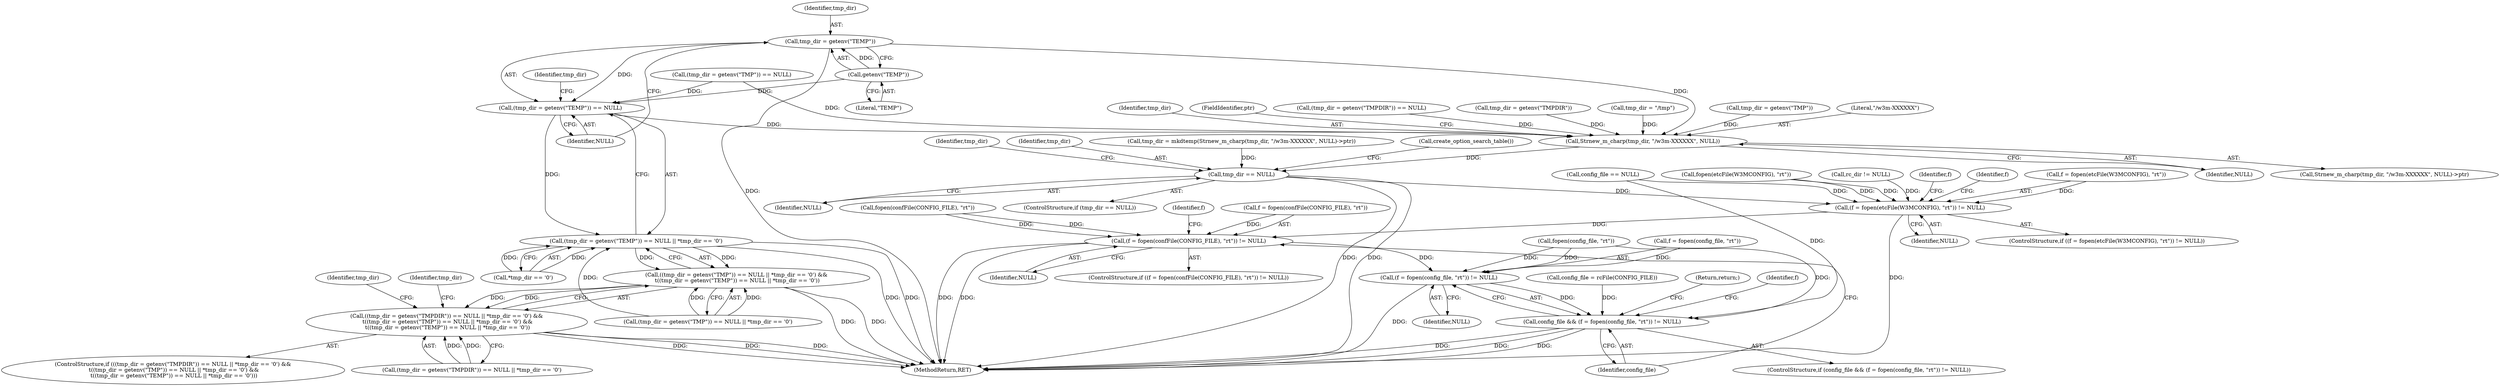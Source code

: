digraph "0_w3m_18dcbadf2771cdb0c18509b14e4e73505b242753_0@API" {
"1000292" [label="(Call,tmp_dir = getenv(\"TEMP\"))"];
"1000294" [label="(Call,getenv(\"TEMP\"))"];
"1000291" [label="(Call,(tmp_dir = getenv(\"TEMP\")) == NULL)"];
"1000290" [label="(Call,(tmp_dir = getenv(\"TEMP\")) == NULL || *tmp_dir == '\0')"];
"1000278" [label="(Call,((tmp_dir = getenv(\"TMP\")) == NULL || *tmp_dir == '\0') &&\n \t((tmp_dir = getenv(\"TEMP\")) == NULL || *tmp_dir == '\0'))"];
"1000266" [label="(Call,((tmp_dir = getenv(\"TMPDIR\")) == NULL || *tmp_dir == '\0') &&\n \t((tmp_dir = getenv(\"TMP\")) == NULL || *tmp_dir == '\0') &&\n \t((tmp_dir = getenv(\"TEMP\")) == NULL || *tmp_dir == '\0'))"];
"1000308" [label="(Call,Strnew_m_charp(tmp_dir, \"/w3m-XXXXXX\", NULL))"];
"1000314" [label="(Call,tmp_dir == NULL)"];
"1000218" [label="(Call,(f = fopen(etcFile(W3MCONFIG), \"rt\")) != NULL)"];
"1000232" [label="(Call,(f = fopen(confFile(CONFIG_FILE), \"rt\")) != NULL)"];
"1000248" [label="(Call,(f = fopen(config_file, \"rt\")) != NULL)"];
"1000246" [label="(Call,config_file && (f = fopen(config_file, \"rt\")) != NULL)"];
"1000247" [label="(Identifier,config_file)"];
"1000246" [label="(Call,config_file && (f = fopen(config_file, \"rt\")) != NULL)"];
"1000281" [label="(Call,tmp_dir = getenv(\"TMP\"))"];
"1000221" [label="(Call,fopen(etcFile(W3MCONFIG), \"rt\"))"];
"1000311" [label="(Identifier,NULL)"];
"1000218" [label="(Call,(f = fopen(etcFile(W3MCONFIG), \"rt\")) != NULL)"];
"1000114" [label="(Call,rc_dir != NULL)"];
"1000302" [label="(Identifier,tmp_dir)"];
"1000249" [label="(Call,f = fopen(config_file, \"rt\"))"];
"1000234" [label="(Identifier,f)"];
"1000318" [label="(Identifier,tmp_dir)"];
"1000265" [label="(ControlStructure,if (((tmp_dir = getenv(\"TMPDIR\")) == NULL || *tmp_dir == '\0') &&\n \t((tmp_dir = getenv(\"TMP\")) == NULL || *tmp_dir == '\0') &&\n \t((tmp_dir = getenv(\"TEMP\")) == NULL || *tmp_dir == '\0')))"];
"1000280" [label="(Call,(tmp_dir = getenv(\"TMP\")) == NULL)"];
"1000267" [label="(Call,(tmp_dir = getenv(\"TMPDIR\")) == NULL || *tmp_dir == '\0')"];
"1000266" [label="(Call,((tmp_dir = getenv(\"TMPDIR\")) == NULL || *tmp_dir == '\0') &&\n \t((tmp_dir = getenv(\"TMP\")) == NULL || *tmp_dir == '\0') &&\n \t((tmp_dir = getenv(\"TEMP\")) == NULL || *tmp_dir == '\0'))"];
"1000211" [label="(Call,config_file = rcFile(CONFIG_FILE))"];
"1000299" [label="(Identifier,tmp_dir)"];
"1000313" [label="(ControlStructure,if (tmp_dir == NULL))"];
"1000290" [label="(Call,(tmp_dir = getenv(\"TEMP\")) == NULL || *tmp_dir == '\0')"];
"1000225" [label="(Identifier,NULL)"];
"1000279" [label="(Call,(tmp_dir = getenv(\"TMP\")) == NULL || *tmp_dir == '\0')"];
"1000294" [label="(Call,getenv(\"TEMP\"))"];
"1000310" [label="(Literal,\"/w3m-XXXXXX\")"];
"1000314" [label="(Call,tmp_dir == NULL)"];
"1000208" [label="(Call,config_file == NULL)"];
"1000248" [label="(Call,(f = fopen(config_file, \"rt\")) != NULL)"];
"1000228" [label="(Identifier,f)"];
"1000254" [label="(Identifier,NULL)"];
"1000322" [label="(MethodReturn,RET)"];
"1000309" [label="(Identifier,tmp_dir)"];
"1000312" [label="(FieldIdentifier,ptr)"];
"1000233" [label="(Call,f = fopen(confFile(CONFIG_FILE), \"rt\"))"];
"1000235" [label="(Call,fopen(confFile(CONFIG_FILE), \"rt\"))"];
"1000296" [label="(Identifier,NULL)"];
"1000245" [label="(ControlStructure,if (config_file && (f = fopen(config_file, \"rt\")) != NULL))"];
"1000260" [label="(Return,return;)"];
"1000295" [label="(Literal,\"TEMP\")"];
"1000242" [label="(Identifier,f)"];
"1000268" [label="(Call,(tmp_dir = getenv(\"TMPDIR\")) == NULL)"];
"1000269" [label="(Call,tmp_dir = getenv(\"TMPDIR\"))"];
"1000315" [label="(Identifier,tmp_dir)"];
"1000316" [label="(Identifier,NULL)"];
"1000278" [label="(Call,((tmp_dir = getenv(\"TMP\")) == NULL || *tmp_dir == '\0') &&\n \t((tmp_dir = getenv(\"TEMP\")) == NULL || *tmp_dir == '\0'))"];
"1000307" [label="(Call,Strnew_m_charp(tmp_dir, \"/w3m-XXXXXX\", NULL)->ptr)"];
"1000217" [label="(ControlStructure,if ((f = fopen(etcFile(W3MCONFIG), \"rt\")) != NULL))"];
"1000232" [label="(Call,(f = fopen(confFile(CONFIG_FILE), \"rt\")) != NULL)"];
"1000257" [label="(Identifier,f)"];
"1000304" [label="(Call,tmp_dir = mkdtemp(Strnew_m_charp(tmp_dir, \"/w3m-XXXXXX\", NULL)->ptr))"];
"1000219" [label="(Call,f = fopen(etcFile(W3MCONFIG), \"rt\"))"];
"1000292" [label="(Call,tmp_dir = getenv(\"TEMP\"))"];
"1000291" [label="(Call,(tmp_dir = getenv(\"TEMP\")) == NULL)"];
"1000320" [label="(Call,create_option_search_table())"];
"1000297" [label="(Call,*tmp_dir == '\0')"];
"1000231" [label="(ControlStructure,if ((f = fopen(confFile(CONFIG_FILE), \"rt\")) != NULL))"];
"1000239" [label="(Identifier,NULL)"];
"1000301" [label="(Call,tmp_dir = \"/tmp\")"];
"1000305" [label="(Identifier,tmp_dir)"];
"1000293" [label="(Identifier,tmp_dir)"];
"1000308" [label="(Call,Strnew_m_charp(tmp_dir, \"/w3m-XXXXXX\", NULL))"];
"1000251" [label="(Call,fopen(config_file, \"rt\"))"];
"1000292" -> "1000291"  [label="AST: "];
"1000292" -> "1000294"  [label="CFG: "];
"1000293" -> "1000292"  [label="AST: "];
"1000294" -> "1000292"  [label="AST: "];
"1000296" -> "1000292"  [label="CFG: "];
"1000292" -> "1000322"  [label="DDG: "];
"1000292" -> "1000291"  [label="DDG: "];
"1000294" -> "1000292"  [label="DDG: "];
"1000292" -> "1000308"  [label="DDG: "];
"1000294" -> "1000295"  [label="CFG: "];
"1000295" -> "1000294"  [label="AST: "];
"1000294" -> "1000291"  [label="DDG: "];
"1000291" -> "1000290"  [label="AST: "];
"1000291" -> "1000296"  [label="CFG: "];
"1000296" -> "1000291"  [label="AST: "];
"1000299" -> "1000291"  [label="CFG: "];
"1000290" -> "1000291"  [label="CFG: "];
"1000291" -> "1000290"  [label="DDG: "];
"1000280" -> "1000291"  [label="DDG: "];
"1000291" -> "1000308"  [label="DDG: "];
"1000290" -> "1000278"  [label="AST: "];
"1000290" -> "1000297"  [label="CFG: "];
"1000297" -> "1000290"  [label="AST: "];
"1000278" -> "1000290"  [label="CFG: "];
"1000290" -> "1000322"  [label="DDG: "];
"1000290" -> "1000322"  [label="DDG: "];
"1000290" -> "1000278"  [label="DDG: "];
"1000290" -> "1000278"  [label="DDG: "];
"1000279" -> "1000290"  [label="DDG: "];
"1000297" -> "1000290"  [label="DDG: "];
"1000297" -> "1000290"  [label="DDG: "];
"1000278" -> "1000266"  [label="AST: "];
"1000278" -> "1000279"  [label="CFG: "];
"1000279" -> "1000278"  [label="AST: "];
"1000266" -> "1000278"  [label="CFG: "];
"1000278" -> "1000322"  [label="DDG: "];
"1000278" -> "1000322"  [label="DDG: "];
"1000278" -> "1000266"  [label="DDG: "];
"1000278" -> "1000266"  [label="DDG: "];
"1000279" -> "1000278"  [label="DDG: "];
"1000279" -> "1000278"  [label="DDG: "];
"1000266" -> "1000265"  [label="AST: "];
"1000266" -> "1000267"  [label="CFG: "];
"1000267" -> "1000266"  [label="AST: "];
"1000302" -> "1000266"  [label="CFG: "];
"1000305" -> "1000266"  [label="CFG: "];
"1000266" -> "1000322"  [label="DDG: "];
"1000266" -> "1000322"  [label="DDG: "];
"1000266" -> "1000322"  [label="DDG: "];
"1000267" -> "1000266"  [label="DDG: "];
"1000267" -> "1000266"  [label="DDG: "];
"1000308" -> "1000307"  [label="AST: "];
"1000308" -> "1000311"  [label="CFG: "];
"1000309" -> "1000308"  [label="AST: "];
"1000310" -> "1000308"  [label="AST: "];
"1000311" -> "1000308"  [label="AST: "];
"1000312" -> "1000308"  [label="CFG: "];
"1000281" -> "1000308"  [label="DDG: "];
"1000301" -> "1000308"  [label="DDG: "];
"1000269" -> "1000308"  [label="DDG: "];
"1000280" -> "1000308"  [label="DDG: "];
"1000268" -> "1000308"  [label="DDG: "];
"1000308" -> "1000314"  [label="DDG: "];
"1000314" -> "1000313"  [label="AST: "];
"1000314" -> "1000316"  [label="CFG: "];
"1000315" -> "1000314"  [label="AST: "];
"1000316" -> "1000314"  [label="AST: "];
"1000318" -> "1000314"  [label="CFG: "];
"1000320" -> "1000314"  [label="CFG: "];
"1000314" -> "1000322"  [label="DDG: "];
"1000314" -> "1000322"  [label="DDG: "];
"1000314" -> "1000218"  [label="DDG: "];
"1000304" -> "1000314"  [label="DDG: "];
"1000218" -> "1000217"  [label="AST: "];
"1000218" -> "1000225"  [label="CFG: "];
"1000219" -> "1000218"  [label="AST: "];
"1000225" -> "1000218"  [label="AST: "];
"1000228" -> "1000218"  [label="CFG: "];
"1000234" -> "1000218"  [label="CFG: "];
"1000218" -> "1000322"  [label="DDG: "];
"1000219" -> "1000218"  [label="DDG: "];
"1000221" -> "1000218"  [label="DDG: "];
"1000221" -> "1000218"  [label="DDG: "];
"1000208" -> "1000218"  [label="DDG: "];
"1000114" -> "1000218"  [label="DDG: "];
"1000218" -> "1000232"  [label="DDG: "];
"1000232" -> "1000231"  [label="AST: "];
"1000232" -> "1000239"  [label="CFG: "];
"1000233" -> "1000232"  [label="AST: "];
"1000239" -> "1000232"  [label="AST: "];
"1000242" -> "1000232"  [label="CFG: "];
"1000247" -> "1000232"  [label="CFG: "];
"1000232" -> "1000322"  [label="DDG: "];
"1000232" -> "1000322"  [label="DDG: "];
"1000233" -> "1000232"  [label="DDG: "];
"1000235" -> "1000232"  [label="DDG: "];
"1000235" -> "1000232"  [label="DDG: "];
"1000232" -> "1000248"  [label="DDG: "];
"1000248" -> "1000246"  [label="AST: "];
"1000248" -> "1000254"  [label="CFG: "];
"1000249" -> "1000248"  [label="AST: "];
"1000254" -> "1000248"  [label="AST: "];
"1000246" -> "1000248"  [label="CFG: "];
"1000248" -> "1000322"  [label="DDG: "];
"1000248" -> "1000246"  [label="DDG: "];
"1000249" -> "1000248"  [label="DDG: "];
"1000251" -> "1000248"  [label="DDG: "];
"1000251" -> "1000248"  [label="DDG: "];
"1000246" -> "1000245"  [label="AST: "];
"1000246" -> "1000247"  [label="CFG: "];
"1000247" -> "1000246"  [label="AST: "];
"1000257" -> "1000246"  [label="CFG: "];
"1000260" -> "1000246"  [label="CFG: "];
"1000246" -> "1000322"  [label="DDG: "];
"1000246" -> "1000322"  [label="DDG: "];
"1000246" -> "1000322"  [label="DDG: "];
"1000208" -> "1000246"  [label="DDG: "];
"1000251" -> "1000246"  [label="DDG: "];
"1000211" -> "1000246"  [label="DDG: "];
}
